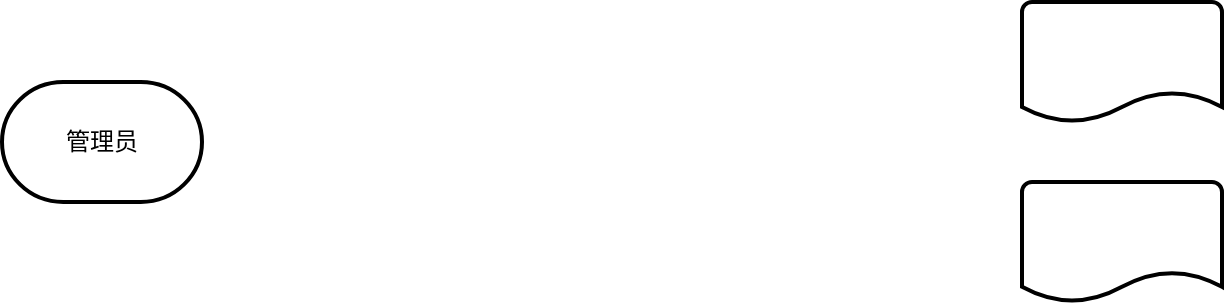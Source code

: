 <mxfile version="22.1.0" type="github">
  <diagram name="第 1 页" id="93p5Pk3uzBa97Yc9u5RM">
    <mxGraphModel dx="1001" dy="577" grid="1" gridSize="10" guides="1" tooltips="1" connect="1" arrows="1" fold="1" page="1" pageScale="1" pageWidth="3300" pageHeight="4681" math="0" shadow="0">
      <root>
        <mxCell id="0" />
        <mxCell id="1" parent="0" />
        <mxCell id="WdEWzgZCNhcOrDIZhEsG-1" value="" style="strokeWidth=2;html=1;shape=mxgraph.flowchart.document2;whiteSpace=wrap;size=0.253;" vertex="1" parent="1">
          <mxGeometry x="690" y="180" width="100" height="60" as="geometry" />
        </mxCell>
        <mxCell id="WdEWzgZCNhcOrDIZhEsG-2" value="" style="strokeWidth=2;html=1;shape=mxgraph.flowchart.document2;whiteSpace=wrap;size=0.25;" vertex="1" parent="1">
          <mxGeometry x="690" y="90" width="100" height="60" as="geometry" />
        </mxCell>
        <mxCell id="WdEWzgZCNhcOrDIZhEsG-4" value="管理员" style="strokeWidth=2;html=1;shape=mxgraph.flowchart.terminator;whiteSpace=wrap;" vertex="1" parent="1">
          <mxGeometry x="180" y="130" width="100" height="60" as="geometry" />
        </mxCell>
      </root>
    </mxGraphModel>
  </diagram>
</mxfile>
